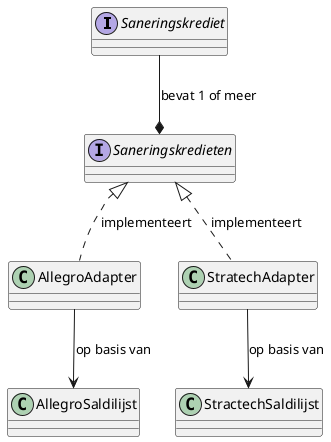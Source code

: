 @startuml

interface Saneringskrediet

interface Saneringskredieten

class AllegroAdapter
class AllegroSaldilijst

class StratechAdapter
class StractechSaldilijst

Saneringskrediet --* Saneringskredieten : bevat 1 of meer

Saneringskredieten <|.. AllegroAdapter : implementeert
AllegroAdapter --> AllegroSaldilijst : op basis van

Saneringskredieten <|.. StratechAdapter : implementeert
StratechAdapter --> StractechSaldilijst : op basis van

@enduml